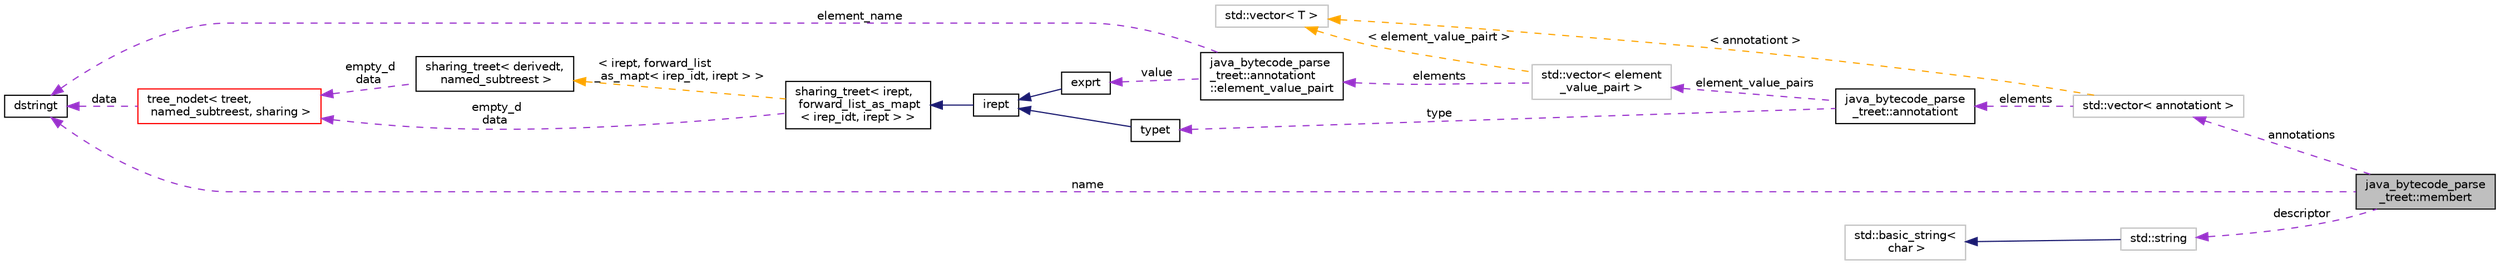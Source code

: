 digraph "java_bytecode_parse_treet::membert"
{
 // LATEX_PDF_SIZE
  bgcolor="transparent";
  edge [fontname="Helvetica",fontsize="10",labelfontname="Helvetica",labelfontsize="10"];
  node [fontname="Helvetica",fontsize="10",shape=record];
  rankdir="LR";
  Node1 [label="java_bytecode_parse\l_treet::membert",height=0.2,width=0.4,color="black", fillcolor="grey75", style="filled", fontcolor="black",tooltip=" "];
  Node2 -> Node1 [dir="back",color="darkorchid3",fontsize="10",style="dashed",label=" annotations" ,fontname="Helvetica"];
  Node2 [label="std::vector\< annotationt \>",height=0.2,width=0.4,color="grey75",tooltip=" "];
  Node3 -> Node2 [dir="back",color="darkorchid3",fontsize="10",style="dashed",label=" elements" ,fontname="Helvetica"];
  Node3 [label="java_bytecode_parse\l_treet::annotationt",height=0.2,width=0.4,color="black",URL="$structjava__bytecode__parse__treet_1_1annotationt.html",tooltip=" "];
  Node4 -> Node3 [dir="back",color="darkorchid3",fontsize="10",style="dashed",label=" type" ,fontname="Helvetica"];
  Node4 [label="typet",height=0.2,width=0.4,color="black",URL="$classtypet.html",tooltip="The type of an expression, extends irept."];
  Node5 -> Node4 [dir="back",color="midnightblue",fontsize="10",style="solid",fontname="Helvetica"];
  Node5 [label="irept",height=0.2,width=0.4,color="black",URL="$classirept.html",tooltip="There are a large number of kinds of tree structured or tree-like data in CPROVER."];
  Node6 -> Node5 [dir="back",color="midnightblue",fontsize="10",style="solid",fontname="Helvetica"];
  Node6 [label="sharing_treet\< irept,\l forward_list_as_mapt\l\< irep_idt, irept \> \>",height=0.2,width=0.4,color="black",URL="$classsharing__treet.html",tooltip=" "];
  Node7 -> Node6 [dir="back",color="darkorchid3",fontsize="10",style="dashed",label=" empty_d\ndata" ,fontname="Helvetica"];
  Node7 [label="tree_nodet\< treet,\l named_subtreest, sharing \>",height=0.2,width=0.4,color="red",URL="$classtree__nodet.html",tooltip="A node with data in a tree, it contains:"];
  Node12 -> Node7 [dir="back",color="darkorchid3",fontsize="10",style="dashed",label=" data" ,fontname="Helvetica"];
  Node12 [label="dstringt",height=0.2,width=0.4,color="black",URL="$classdstringt.html",tooltip="dstringt has one field, an unsigned integer no which is an index into a static table of strings."];
  Node13 -> Node6 [dir="back",color="orange",fontsize="10",style="dashed",label=" \< irept, forward_list\l_as_mapt\< irep_idt, irept \> \>" ,fontname="Helvetica"];
  Node13 [label="sharing_treet\< derivedt,\l named_subtreest \>",height=0.2,width=0.4,color="black",URL="$classsharing__treet.html",tooltip="Base class for tree-like data structures with sharing."];
  Node7 -> Node13 [dir="back",color="darkorchid3",fontsize="10",style="dashed",label=" empty_d\ndata" ,fontname="Helvetica"];
  Node14 -> Node3 [dir="back",color="darkorchid3",fontsize="10",style="dashed",label=" element_value_pairs" ,fontname="Helvetica"];
  Node14 [label="std::vector\< element\l_value_pairt \>",height=0.2,width=0.4,color="grey75",tooltip=" "];
  Node15 -> Node14 [dir="back",color="darkorchid3",fontsize="10",style="dashed",label=" elements" ,fontname="Helvetica"];
  Node15 [label="java_bytecode_parse\l_treet::annotationt\l::element_value_pairt",height=0.2,width=0.4,color="black",URL="$structjava__bytecode__parse__treet_1_1annotationt_1_1element__value__pairt.html",tooltip=" "];
  Node12 -> Node15 [dir="back",color="darkorchid3",fontsize="10",style="dashed",label=" element_name" ,fontname="Helvetica"];
  Node16 -> Node15 [dir="back",color="darkorchid3",fontsize="10",style="dashed",label=" value" ,fontname="Helvetica"];
  Node16 [label="exprt",height=0.2,width=0.4,color="black",URL="$classexprt.html",tooltip="Base class for all expressions."];
  Node5 -> Node16 [dir="back",color="midnightblue",fontsize="10",style="solid",fontname="Helvetica"];
  Node10 -> Node14 [dir="back",color="orange",fontsize="10",style="dashed",label=" \< element_value_pairt \>" ,fontname="Helvetica"];
  Node10 [label="std::vector\< T \>",height=0.2,width=0.4,color="grey75",tooltip="STL class."];
  Node10 -> Node2 [dir="back",color="orange",fontsize="10",style="dashed",label=" \< annotationt \>" ,fontname="Helvetica"];
  Node12 -> Node1 [dir="back",color="darkorchid3",fontsize="10",style="dashed",label=" name" ,fontname="Helvetica"];
  Node17 -> Node1 [dir="back",color="darkorchid3",fontsize="10",style="dashed",label=" descriptor" ,fontname="Helvetica"];
  Node17 [label="std::string",height=0.2,width=0.4,color="grey75",tooltip="STL class."];
  Node18 -> Node17 [dir="back",color="midnightblue",fontsize="10",style="solid",fontname="Helvetica"];
  Node18 [label="std::basic_string\<\l char \>",height=0.2,width=0.4,color="grey75",tooltip="STL class."];
}
